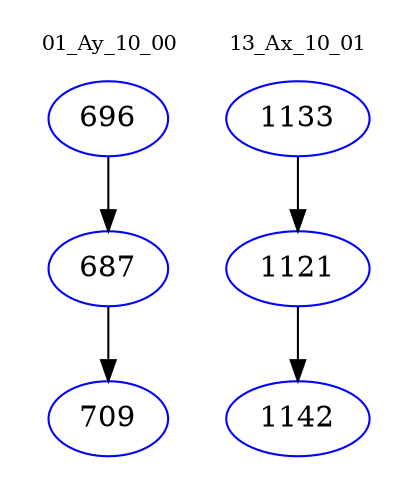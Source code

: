 digraph{
subgraph cluster_0 {
color = white
label = "01_Ay_10_00";
fontsize=10;
T0_696 [label="696", color="blue"]
T0_696 -> T0_687 [color="black"]
T0_687 [label="687", color="blue"]
T0_687 -> T0_709 [color="black"]
T0_709 [label="709", color="blue"]
}
subgraph cluster_1 {
color = white
label = "13_Ax_10_01";
fontsize=10;
T1_1133 [label="1133", color="blue"]
T1_1133 -> T1_1121 [color="black"]
T1_1121 [label="1121", color="blue"]
T1_1121 -> T1_1142 [color="black"]
T1_1142 [label="1142", color="blue"]
}
}
